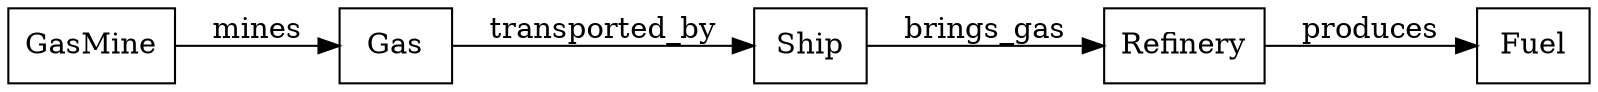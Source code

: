 digraph G {
    graph [rankdir=LR]
    node [shape=box]

    Refinery -> Fuel [label=produces]
    GasMine -> Gas [label=mines]
    Gas -> Ship [label=transported_by]
    Ship -> Refinery [label=brings_gas]
}
